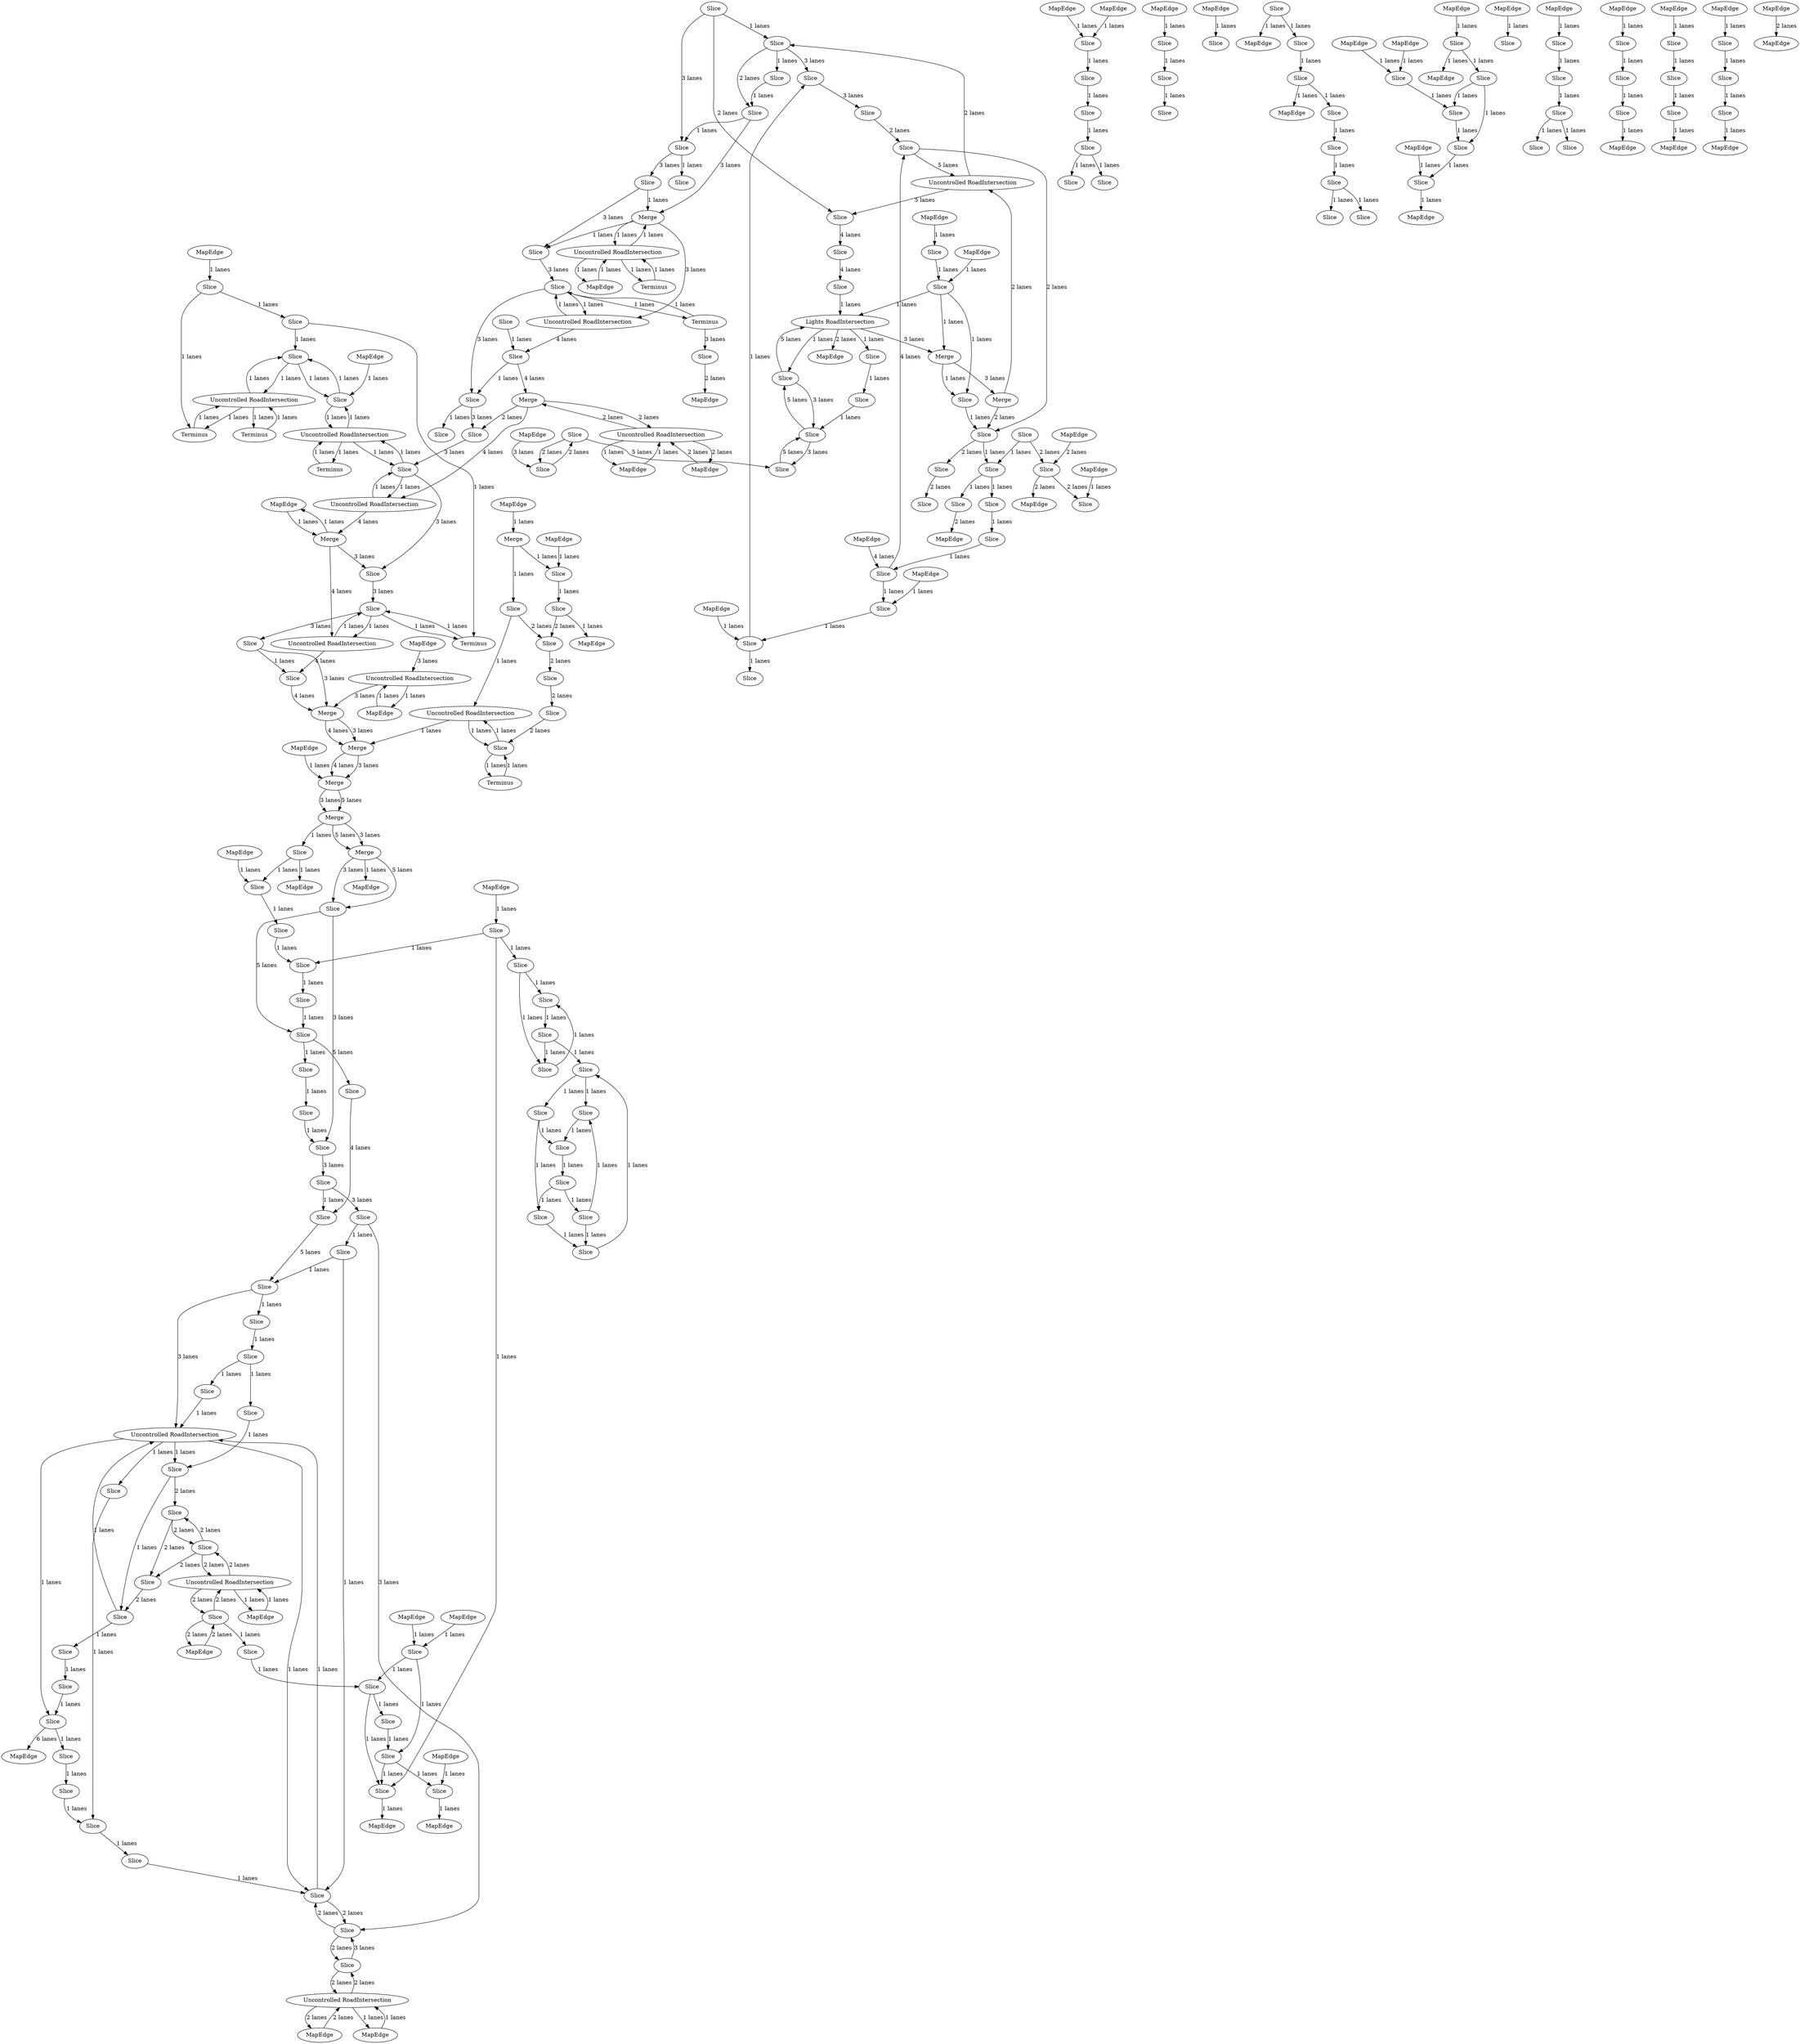 digraph {
    0 [ label = "MapEdge" ]
    1 [ label = "Merge" ]
    2 [ label = "MapEdge" ]
    3 [ label = "Merge" ]
    4 [ label = "MapEdge" ]
    5 [ label = "Merge" ]
    6 [ label = "Uncontrolled RoadIntersection" ]
    7 [ label = "Slice" ]
    8 [ label = "MapEdge" ]
    9 [ label = "MapEdge" ]
    10 [ label = "Slice" ]
    11 [ label = "Slice" ]
    12 [ label = "MapEdge" ]
    13 [ label = "Slice" ]
    14 [ label = "Slice" ]
    15 [ label = "Slice" ]
    16 [ label = "Slice" ]
    17 [ label = "MapEdge" ]
    18 [ label = "Slice" ]
    19 [ label = "Slice" ]
    20 [ label = "Slice" ]
    21 [ label = "Uncontrolled RoadIntersection" ]
    22 [ label = "Terminus" ]
    23 [ label = "MapEdge" ]
    24 [ label = "MapEdge" ]
    25 [ label = "Merge" ]
    26 [ label = "MapEdge" ]
    27 [ label = "Slice" ]
    28 [ label = "Slice" ]
    29 [ label = "MapEdge" ]
    30 [ label = "Slice" ]
    31 [ label = "MapEdge" ]
    32 [ label = "Slice" ]
    33 [ label = "Uncontrolled RoadIntersection" ]
    34 [ label = "MapEdge" ]
    35 [ label = "Uncontrolled RoadIntersection" ]
    36 [ label = "Terminus" ]
    37 [ label = "Uncontrolled RoadIntersection" ]
    38 [ label = "Slice" ]
    39 [ label = "MapEdge" ]
    40 [ label = "Slice" ]
    41 [ label = "MapEdge" ]
    42 [ label = "Uncontrolled RoadIntersection" ]
    43 [ label = "MapEdge" ]
    44 [ label = "Slice" ]
    45 [ label = "Slice" ]
    46 [ label = "Slice" ]
    47 [ label = "Slice" ]
    48 [ label = "Uncontrolled RoadIntersection" ]
    49 [ label = "Slice" ]
    50 [ label = "Slice" ]
    51 [ label = "Slice" ]
    52 [ label = "Slice" ]
    53 [ label = "Slice" ]
    54 [ label = "Slice" ]
    55 [ label = "Slice" ]
    56 [ label = "Terminus" ]
    57 [ label = "Slice" ]
    58 [ label = "Merge" ]
    59 [ label = "Merge" ]
    60 [ label = "MapEdge" ]
    61 [ label = "Slice" ]
    62 [ label = "Slice" ]
    63 [ label = "Slice" ]
    64 [ label = "Slice" ]
    65 [ label = "Slice" ]
    66 [ label = "Slice" ]
    67 [ label = "MapEdge" ]
    68 [ label = "Uncontrolled RoadIntersection" ]
    69 [ label = "Slice" ]
    70 [ label = "Slice" ]
    71 [ label = "Slice" ]
    72 [ label = "Slice" ]
    73 [ label = "Slice" ]
    74 [ label = "Merge" ]
    75 [ label = "Merge" ]
    76 [ label = "Slice" ]
    77 [ label = "Slice" ]
    78 [ label = "Slice" ]
    79 [ label = "Slice" ]
    80 [ label = "Lights RoadIntersection" ]
    81 [ label = "Slice" ]
    82 [ label = "Slice" ]
    83 [ label = "Slice" ]
    84 [ label = "Slice" ]
    85 [ label = "MapEdge" ]
    86 [ label = "Slice" ]
    87 [ label = "Slice" ]
    88 [ label = "Merge" ]
    89 [ label = "Merge" ]
    90 [ label = "Slice" ]
    91 [ label = "Slice" ]
    92 [ label = "Slice" ]
    93 [ label = "Slice" ]
    94 [ label = "Slice" ]
    95 [ label = "Slice" ]
    96 [ label = "MapEdge" ]
    97 [ label = "Slice" ]
    98 [ label = "Slice" ]
    99 [ label = "MapEdge" ]
    100 [ label = "MapEdge" ]
    101 [ label = "Slice" ]
    102 [ label = "Slice" ]
    103 [ label = "Slice" ]
    104 [ label = "MapEdge" ]
    105 [ label = "Slice" ]
    106 [ label = "Slice" ]
    107 [ label = "MapEdge" ]
    108 [ label = "MapEdge" ]
    109 [ label = "Slice" ]
    110 [ label = "Slice" ]
    111 [ label = "MapEdge" ]
    112 [ label = "Slice" ]
    113 [ label = "Slice" ]
    114 [ label = "MapEdge" ]
    115 [ label = "Slice" ]
    116 [ label = "MapEdge" ]
    117 [ label = "Slice" ]
    118 [ label = "Slice" ]
    119 [ label = "Slice" ]
    120 [ label = "MapEdge" ]
    121 [ label = "Slice" ]
    122 [ label = "Slice" ]
    123 [ label = "Slice" ]
    124 [ label = "Slice" ]
    125 [ label = "Slice" ]
    126 [ label = "Slice" ]
    127 [ label = "Slice" ]
    128 [ label = "Slice" ]
    129 [ label = "Slice" ]
    130 [ label = "Slice" ]
    131 [ label = "Slice" ]
    132 [ label = "Slice" ]
    133 [ label = "Slice" ]
    134 [ label = "Slice" ]
    135 [ label = "Slice" ]
    136 [ label = "MapEdge" ]
    137 [ label = "MapEdge" ]
    138 [ label = "MapEdge" ]
    139 [ label = "Slice" ]
    140 [ label = "MapEdge" ]
    141 [ label = "Slice" ]
    142 [ label = "Slice" ]
    143 [ label = "Slice" ]
    144 [ label = "Slice" ]
    145 [ label = "Slice" ]
    146 [ label = "Slice" ]
    147 [ label = "Slice" ]
    148 [ label = "MapEdge" ]
    149 [ label = "Slice" ]
    150 [ label = "MapEdge" ]
    151 [ label = "Slice" ]
    152 [ label = "MapEdge" ]
    153 [ label = "MapEdge" ]
    154 [ label = "MapEdge" ]
    155 [ label = "MapEdge" ]
    156 [ label = "Slice" ]
    157 [ label = "Slice" ]
    158 [ label = "Slice" ]
    159 [ label = "MapEdge" ]
    160 [ label = "MapEdge" ]
    161 [ label = "Slice" ]
    162 [ label = "Uncontrolled RoadIntersection" ]
    163 [ label = "Terminus" ]
    164 [ label = "Slice" ]
    165 [ label = "Slice" ]
    166 [ label = "Slice" ]
    167 [ label = "Slice" ]
    168 [ label = "Slice" ]
    169 [ label = "MapEdge" ]
    170 [ label = "Slice" ]
    171 [ label = "Slice" ]
    172 [ label = "Slice" ]
    173 [ label = "Slice" ]
    174 [ label = "Slice" ]
    175 [ label = "Slice" ]
    176 [ label = "MapEdge" ]
    177 [ label = "MapEdge" ]
    178 [ label = "Slice" ]
    179 [ label = "Slice" ]
    180 [ label = "MapEdge" ]
    181 [ label = "MapEdge" ]
    182 [ label = "MapEdge" ]
    183 [ label = "Uncontrolled RoadIntersection" ]
    184 [ label = "Terminus" ]
    185 [ label = "Slice" ]
    186 [ label = "Slice" ]
    187 [ label = "Slice" ]
    188 [ label = "Slice" ]
    189 [ label = "Slice" ]
    190 [ label = "Slice" ]
    191 [ label = "Slice" ]
    192 [ label = "Slice" ]
    193 [ label = "Slice" ]
    194 [ label = "Slice" ]
    195 [ label = "Slice" ]
    196 [ label = "MapEdge" ]
    197 [ label = "Slice" ]
    198 [ label = "MapEdge" ]
    199 [ label = "Slice" ]
    200 [ label = "Slice" ]
    201 [ label = "Slice" ]
    202 [ label = "Uncontrolled RoadIntersection" ]
    203 [ label = "Terminus" ]
    204 [ label = "MapEdge" ]
    205 [ label = "Slice" ]
    206 [ label = "Slice" ]
    207 [ label = "MapEdge" ]
    208 [ label = "Slice" ]
    209 [ label = "Slice" ]
    210 [ label = "Slice" ]
    211 [ label = "Slice" ]
    212 [ label = "MapEdge" ]
    213 [ label = "MapEdge" ]
    214 [ label = "Slice" ]
    215 [ label = "Slice" ]
    216 [ label = "Slice" ]
    217 [ label = "Slice" ]
    218 [ label = "MapEdge" ]
    219 [ label = "Slice" ]
    220 [ label = "Slice" ]
    221 [ label = "Slice" ]
    222 [ label = "Slice" ]
    223 [ label = "Slice" ]
    224 [ label = "Slice" ]
    225 [ label = "Slice" ]
    226 [ label = "MapEdge" ]
    227 [ label = "Slice" ]
    228 [ label = "Merge" ]
    229 [ label = "Slice" ]
    230 [ label = "Slice" ]
    231 [ label = "Slice" ]
    232 [ label = "Slice" ]
    233 [ label = "Slice" ]
    234 [ label = "Slice" ]
    235 [ label = "Slice" ]
    236 [ label = "Slice" ]
    237 [ label = "Slice" ]
    238 [ label = "Uncontrolled RoadIntersection" ]
    239 [ label = "MapEdge" ]
    240 [ label = "MapEdge" ]
    241 [ label = "Slice" ]
    242 [ label = "Slice" ]
    243 [ label = "Terminus" ]
    244 [ label = "Uncontrolled RoadIntersection" ]
    245 [ label = "MapEdge" ]
    246 [ label = "Slice" ]
    247 [ label = "MapEdge" ]
    248 [ label = "MapEdge" ]
    0 -> 1 [ label = "1 lanes" ]
    1 -> 0 [ label = "1 lanes" ]
    2 -> 42 [ label = "2 lanes" ]
    42 -> 2 [ label = "2 lanes" ]
    42 -> 3 [ label = "2 lanes" ]
    3 -> 42 [ label = "2 lanes" ]
    4 -> 202 [ label = "1 lanes" ]
    202 -> 4 [ label = "1 lanes" ]
    202 -> 5 [ label = "1 lanes" ]
    5 -> 202 [ label = "1 lanes" ]
    6 -> 7 [ label = "1 lanes" ]
    7 -> 6 [ label = "1 lanes" ]
    8 -> 238 [ label = "3 lanes" ]
    238 -> 88 [ label = "3 lanes" ]
    9 -> 10 [ label = "1 lanes" ]
    10 -> 16 [ label = "1 lanes" ]
    16 -> 11 [ label = "1 lanes" ]
    12 -> 19 [ label = "1 lanes" ]
    19 -> 11 [ label = "1 lanes" ]
    13 -> 14 [ label = "1 lanes" ]
    15 -> 16 [ label = "1 lanes" ]
    17 -> 28 [ label = "1 lanes" ]
    28 -> 18 [ label = "1 lanes" ]
    19 -> 20 [ label = "1 lanes" ]
    21 -> 86 [ label = "1 lanes" ]
    86 -> 21 [ label = "1 lanes" ]
    86 -> 162 [ label = "1 lanes" ]
    162 -> 86 [ label = "1 lanes" ]
    162 -> 205 [ label = "1 lanes" ]
    205 -> 162 [ label = "1 lanes" ]
    205 -> 217 [ label = "1 lanes" ]
    217 -> 205 [ label = "1 lanes" ]
    217 -> 244 [ label = "1 lanes" ]
    244 -> 217 [ label = "1 lanes" ]
    244 -> 22 [ label = "1 lanes" ]
    22 -> 244 [ label = "1 lanes" ]
    23 -> 89 [ label = "1 lanes" ]
    24 -> 33 [ label = "2 lanes" ]
    33 -> 24 [ label = "2 lanes" ]
    25 -> 26 [ label = "1 lanes" ]
    27 -> 28 [ label = "1 lanes" ]
    29 -> 58 [ label = "1 lanes" ]
    58 -> 32 [ label = "1 lanes" ]
    32 -> 30 [ label = "1 lanes" ]
    31 -> 32 [ label = "1 lanes" ]
    33 -> 34 [ label = "1 lanes" ]
    34 -> 33 [ label = "1 lanes" ]
    35 -> 87 [ label = "1 lanes" ]
    87 -> 35 [ label = "1 lanes" ]
    87 -> 36 [ label = "1 lanes" ]
    36 -> 87 [ label = "1 lanes" ]
    37 -> 38 [ label = "5 lanes" ]
    39 -> 179 [ label = "4 lanes" ]
    179 -> 40 [ label = "4 lanes" ]
    80 -> 41 [ label = "2 lanes" ]
    42 -> 43 [ label = "1 lanes" ]
    43 -> 42 [ label = "1 lanes" ]
    19 -> 83 [ label = "1 lanes" ]
    83 -> 44 [ label = "1 lanes" ]
    84 -> 44 [ label = "1 lanes" ]
    44 -> 82 [ label = "1 lanes" ]
    82 -> 84 [ label = "1 lanes" ]
    45 -> 224 [ label = "1 lanes" ]
    224 -> 221 [ label = "1 lanes" ]
    221 -> 223 [ label = "1 lanes" ]
    223 -> 45 [ label = "1 lanes" ]
    46 -> 47 [ label = "2 lanes" ]
    48 -> 49 [ label = "1 lanes" ]
    47 -> 50 [ label = "2 lanes" ]
    51 -> 52 [ label = "4 lanes" ]
    53 -> 5 [ label = "3 lanes" ]
    5 -> 6 [ label = "3 lanes" ]
    54 -> 55 [ label = "4 lanes" ]
    56 -> 57 [ label = "3 lanes" ]
    228 -> 25 [ label = "5 lanes" ]
    25 -> 206 [ label = "5 lanes" ]
    206 -> 231 [ label = "5 lanes" ]
    231 -> 51 [ label = "5 lanes" ]
    58 -> 236 [ label = "1 lanes" ]
    236 -> 183 [ label = "1 lanes" ]
    183 -> 59 [ label = "1 lanes" ]
    60 -> 13 [ label = "2 lanes" ]
    13 -> 60 [ label = "2 lanes" ]
    13 -> 68 [ label = "2 lanes" ]
    68 -> 13 [ label = "2 lanes" ]
    68 -> 61 [ label = "2 lanes" ]
    61 -> 68 [ label = "2 lanes" ]
    62 -> 64 [ label = "2 lanes" ]
    64 -> 62 [ label = "2 lanes" ]
    63 -> 64 [ label = "1 lanes" ]
    210 -> 63 [ label = "1 lanes" ]
    65 -> 170 [ label = "1 lanes" ]
    170 -> 66 [ label = "1 lanes" ]
    67 -> 68 [ label = "1 lanes" ]
    68 -> 67 [ label = "1 lanes" ]
    64 -> 48 [ label = "1 lanes" ]
    48 -> 64 [ label = "1 lanes" ]
    69 -> 70 [ label = "1 lanes" ]
    35 -> 208 [ label = "4 lanes" ]
    208 -> 88 [ label = "4 lanes" ]
    88 -> 59 [ label = "4 lanes" ]
    7 -> 188 [ label = "3 lanes" ]
    188 -> 71 [ label = "3 lanes" ]
    72 -> 52 [ label = "1 lanes" ]
    33 -> 73 [ label = "2 lanes" ]
    73 -> 33 [ label = "2 lanes" ]
    80 -> 74 [ label = "3 lanes" ]
    75 -> 37 [ label = "2 lanes" ]
    75 -> 76 [ label = "2 lanes" ]
    74 -> 75 [ label = "3 lanes" ]
    37 -> 77 [ label = "2 lanes" ]
    78 -> 186 [ label = "3 lanes" ]
    186 -> 90 [ label = "3 lanes" ]
    90 -> 190 [ label = "3 lanes" ]
    190 -> 7 [ label = "3 lanes" ]
    78 -> 38 [ label = "2 lanes" ]
    79 -> 80 [ label = "5 lanes" ]
    45 -> 81 [ label = "1 lanes" ]
    82 -> 45 [ label = "1 lanes" ]
    83 -> 84 [ label = "1 lanes" ]
    225 -> 220 [ label = "1 lanes" ]
    220 -> 222 [ label = "1 lanes" ]
    222 -> 81 [ label = "1 lanes" ]
    81 -> 225 [ label = "1 lanes" ]
    228 -> 27 [ label = "1 lanes" ]
    27 -> 85 [ label = "1 lanes" ]
    71 -> 86 [ label = "3 lanes" ]
    86 -> 91 [ label = "3 lanes" ]
    91 -> 87 [ label = "3 lanes" ]
    87 -> 209 [ label = "3 lanes" ]
    209 -> 88 [ label = "3 lanes" ]
    88 -> 59 [ label = "3 lanes" ]
    59 -> 89 [ label = "3 lanes" ]
    89 -> 228 [ label = "3 lanes" ]
    228 -> 25 [ label = "3 lanes" ]
    25 -> 206 [ label = "3 lanes" ]
    206 -> 234 [ label = "3 lanes" ]
    234 -> 72 [ label = "3 lanes" ]
    72 -> 210 [ label = "3 lanes" ]
    210 -> 62 [ label = "3 lanes" ]
    90 -> 5 [ label = "1 lanes" ]
    1 -> 91 [ label = "3 lanes" ]
    3 -> 71 [ label = "2 lanes" ]
    7 -> 56 [ label = "1 lanes" ]
    56 -> 7 [ label = "1 lanes" ]
    92 -> 97 [ label = "1 lanes" ]
    97 -> 93 [ label = "1 lanes" ]
    94 -> 95 [ label = "3 lanes" ]
    48 -> 168 [ label = "1 lanes" ]
    96 -> 97 [ label = "1 lanes" ]
    97 -> 94 [ label = "1 lanes" ]
    98 -> 99 [ label = "2 lanes" ]
    100 -> 101 [ label = "1 lanes" ]
    102 -> 103 [ label = "1 lanes" ]
    104 -> 105 [ label = "1 lanes" ]
    106 -> 107 [ label = "1 lanes" ]
    108 -> 109 [ label = "1 lanes" ]
    109 -> 102 [ label = "1 lanes" ]
    110 -> 111 [ label = "1 lanes" ]
    112 -> 149 [ label = "1 lanes" ]
    149 -> 113 [ label = "1 lanes" ]
    114 -> 115 [ label = "1 lanes" ]
    116 -> 117 [ label = "1 lanes" ]
    106 -> 118 [ label = "1 lanes" ]
    119 -> 120 [ label = "1 lanes" ]
    118 -> 119 [ label = "1 lanes" ]
    119 -> 121 [ label = "1 lanes" ]
    121 -> 122 [ label = "1 lanes" ]
    123 -> 124 [ label = "1 lanes" ]
    122 -> 123 [ label = "1 lanes" ]
    123 -> 125 [ label = "1 lanes" ]
    126 -> 127 [ label = "1 lanes" ]
    128 -> 126 [ label = "1 lanes" ]
    126 -> 129 [ label = "1 lanes" ]
    130 -> 131 [ label = "1 lanes" ]
    132 -> 130 [ label = "1 lanes" ]
    130 -> 133 [ label = "1 lanes" ]
    134 -> 132 [ label = "1 lanes" ]
    135 -> 128 [ label = "1 lanes" ]
    136 -> 135 [ label = "1 lanes" ]
    101 -> 134 [ label = "1 lanes" ]
    137 -> 101 [ label = "1 lanes" ]
    138 -> 139 [ label = "1 lanes" ]
    140 -> 141 [ label = "1 lanes" ]
    142 -> 143 [ label = "1 lanes" ]
    144 -> 145 [ label = "1 lanes" ]
    146 -> 147 [ label = "1 lanes" ]
    148 -> 151 [ label = "1 lanes" ]
    151 -> 149 [ label = "1 lanes" ]
    150 -> 151 [ label = "1 lanes" ]
    143 -> 152 [ label = "1 lanes" ]
    139 -> 142 [ label = "1 lanes" ]
    145 -> 153 [ label = "1 lanes" ]
    141 -> 144 [ label = "1 lanes" ]
    147 -> 154 [ label = "1 lanes" ]
    155 -> 156 [ label = "1 lanes" ]
    156 -> 146 [ label = "1 lanes" ]
    157 -> 158 [ label = "5 lanes" ]
    159 -> 215 [ label = "1 lanes" ]
    215 -> 22 [ label = "1 lanes" ]
    160 -> 175 [ label = "2 lanes" ]
    175 -> 161 [ label = "2 lanes" ]
    162 -> 163 [ label = "1 lanes" ]
    163 -> 162 [ label = "1 lanes" ]
    70 -> 49 [ label = "1 lanes" ]
    49 -> 164 [ label = "1 lanes" ]
    61 -> 47 [ label = "2 lanes" ]
    165 -> 173 [ label = "1 lanes" ]
    173 -> 166 [ label = "1 lanes" ]
    73 -> 62 [ label = "3 lanes" ]
    62 -> 73 [ label = "2 lanes" ]
    168 -> 50 [ label = "1 lanes" ]
    50 -> 69 [ label = "1 lanes" ]
    168 -> 46 [ label = "2 lanes" ]
    61 -> 46 [ label = "2 lanes" ]
    46 -> 61 [ label = "2 lanes" ]
    50 -> 48 [ label = "1 lanes" ]
    49 -> 169 [ label = "6 lanes" ]
    52 -> 167 [ label = "5 lanes" ]
    170 -> 171 [ label = "1 lanes" ]
    171 -> 48 [ label = "1 lanes" ]
    48 -> 172 [ label = "1 lanes" ]
    172 -> 173 [ label = "1 lanes" ]
    174 -> 175 [ label = "2 lanes" ]
    175 -> 176 [ label = "2 lanes" ]
    30 -> 177 [ label = "1 lanes" ]
    178 -> 179 [ label = "1 lanes" ]
    57 -> 180 [ label = "2 lanes" ]
    181 -> 110 [ label = "1 lanes" ]
    110 -> 112 [ label = "1 lanes" ]
    112 -> 113 [ label = "1 lanes" ]
    113 -> 115 [ label = "1 lanes" ]
    115 -> 182 [ label = "1 lanes" ]
    183 -> 242 [ label = "1 lanes" ]
    242 -> 183 [ label = "1 lanes" ]
    242 -> 184 [ label = "1 lanes" ]
    184 -> 242 [ label = "1 lanes" ]
    77 -> 94 [ label = "3 lanes" ]
    78 -> 77 [ label = "1 lanes" ]
    185 -> 53 [ label = "1 lanes" ]
    186 -> 187 [ label = "1 lanes" ]
    53 -> 186 [ label = "1 lanes" ]
    77 -> 185 [ label = "1 lanes" ]
    77 -> 53 [ label = "2 lanes" ]
    40 -> 37 [ label = "5 lanes" ]
    76 -> 194 [ label = "1 lanes" ]
    194 -> 98 [ label = "1 lanes" ]
    188 -> 189 [ label = "1 lanes" ]
    5 -> 190 [ label = "1 lanes" ]
    229 -> 188 [ label = "1 lanes" ]
    191 -> 229 [ label = "1 lanes" ]
    76 -> 192 [ label = "2 lanes" ]
    193 -> 178 [ label = "1 lanes" ]
    174 -> 194 [ label = "1 lanes" ]
    194 -> 193 [ label = "1 lanes" ]
    195 -> 214 [ label = "1 lanes" ]
    214 -> 76 [ label = "1 lanes" ]
    196 -> 197 [ label = "1 lanes" ]
    197 -> 195 [ label = "1 lanes" ]
    198 -> 195 [ label = "1 lanes" ]
    195 -> 80 [ label = "1 lanes" ]
    80 -> 199 [ label = "1 lanes" ]
    199 -> 200 [ label = "1 lanes" ]
    38 -> 54 [ label = "4 lanes" ]
    192 -> 201 [ label = "2 lanes" ]
    202 -> 203 [ label = "1 lanes" ]
    203 -> 202 [ label = "1 lanes" ]
    204 -> 205 [ label = "1 lanes" ]
    40 -> 76 [ label = "2 lanes" ]
    207 -> 92 [ label = "1 lanes" ]
    209 -> 208 [ label = "1 lanes" ]
    195 -> 74 [ label = "1 lanes" ]
    55 -> 80 [ label = "1 lanes" ]
    211 -> 157 [ label = "2 lanes" ]
    157 -> 211 [ label = "2 lanes" ]
    212 -> 213 [ label = "2 lanes" ]
    74 -> 214 [ label = "1 lanes" ]
    80 -> 79 [ label = "1 lanes" ]
    158 -> 219 [ label = "5 lanes" ]
    219 -> 158 [ label = "3 lanes" ]
    219 -> 79 [ label = "5 lanes" ]
    79 -> 219 [ label = "3 lanes" ]
    215 -> 216 [ label = "1 lanes" ]
    216 -> 36 [ label = "1 lanes" ]
    216 -> 217 [ label = "1 lanes" ]
    16 -> 227 [ label = "1 lanes" ]
    227 -> 218 [ label = "1 lanes" ]
    200 -> 219 [ label = "1 lanes" ]
    220 -> 221 [ label = "1 lanes" ]
    222 -> 223 [ label = "1 lanes" ]
    224 -> 225 [ label = "1 lanes" ]
    14 -> 246 [ label = "1 lanes" ]
    246 -> 15 [ label = "1 lanes" ]
    226 -> 227 [ label = "1 lanes" ]
    89 -> 228 [ label = "5 lanes" ]
    59 -> 89 [ label = "4 lanes" ]
    21 -> 1 [ label = "4 lanes" ]
    3 -> 21 [ label = "4 lanes" ]
    6 -> 229 [ label = "4 lanes" ]
    229 -> 3 [ label = "4 lanes" ]
    1 -> 35 [ label = "4 lanes" ]
    230 -> 231 [ label = "1 lanes" ]
    231 -> 232 [ label = "1 lanes" ]
    233 -> 234 [ label = "1 lanes" ]
    232 -> 233 [ label = "1 lanes" ]
    30 -> 237 [ label = "2 lanes" ]
    237 -> 235 [ label = "2 lanes" ]
    236 -> 237 [ label = "2 lanes" ]
    238 -> 239 [ label = "1 lanes" ]
    239 -> 238 [ label = "1 lanes" ]
    18 -> 20 [ label = "1 lanes" ]
    20 -> 230 [ label = "1 lanes" ]
    240 -> 211 [ label = "3 lanes" ]
    235 -> 241 [ label = "2 lanes" ]
    241 -> 242 [ label = "2 lanes" ]
    95 -> 40 [ label = "2 lanes" ]
    243 -> 244 [ label = "1 lanes" ]
    244 -> 243 [ label = "1 lanes" ]
    63 -> 167 [ label = "1 lanes" ]
    167 -> 48 [ label = "3 lanes" ]
    166 -> 64 [ label = "1 lanes" ]
    164 -> 165 [ label = "1 lanes" ]
    66 -> 168 [ label = "1 lanes" ]
    167 -> 65 [ label = "1 lanes" ]
    179 -> 92 [ label = "1 lanes" ]
    245 -> 161 [ label = "1 lanes" ]
    10 -> 246 [ label = "1 lanes" ]
    246 -> 11 [ label = "1 lanes" ]
    11 -> 247 [ label = "1 lanes" ]
    248 -> 10 [ label = "1 lanes" ]
}
